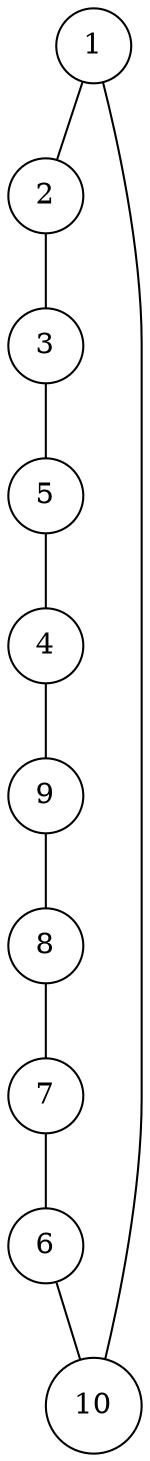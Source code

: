 graph random1792309082 {
	node [shape=circle fillcolor=white]
	1 [ pos = "0.091968,2.375786!"]
	2 [ pos = "0.998580,2.604392!"]
	3 [ pos = "0.678879,3.513546!"]
	4 [ pos = "3.145867,4.011068!"]
	5 [ pos = "0.962430,4.269711!"]
	6 [ pos = "1.836947,1.628039!"]
	7 [ pos = "2.264941,1.027642!"]
	8 [ pos = "4.339346,0.501421!"]
	9 [ pos = "5.000000,1.457559!"]
	10 [ pos = "0.679185,1.947345!"]

	1 -- 2
	2 -- 3
	3 -- 5
	4 -- 9
	5 -- 4
	6 -- 10
	7 -- 6
	8 -- 7
	9 -- 8
	10 -- 1
}